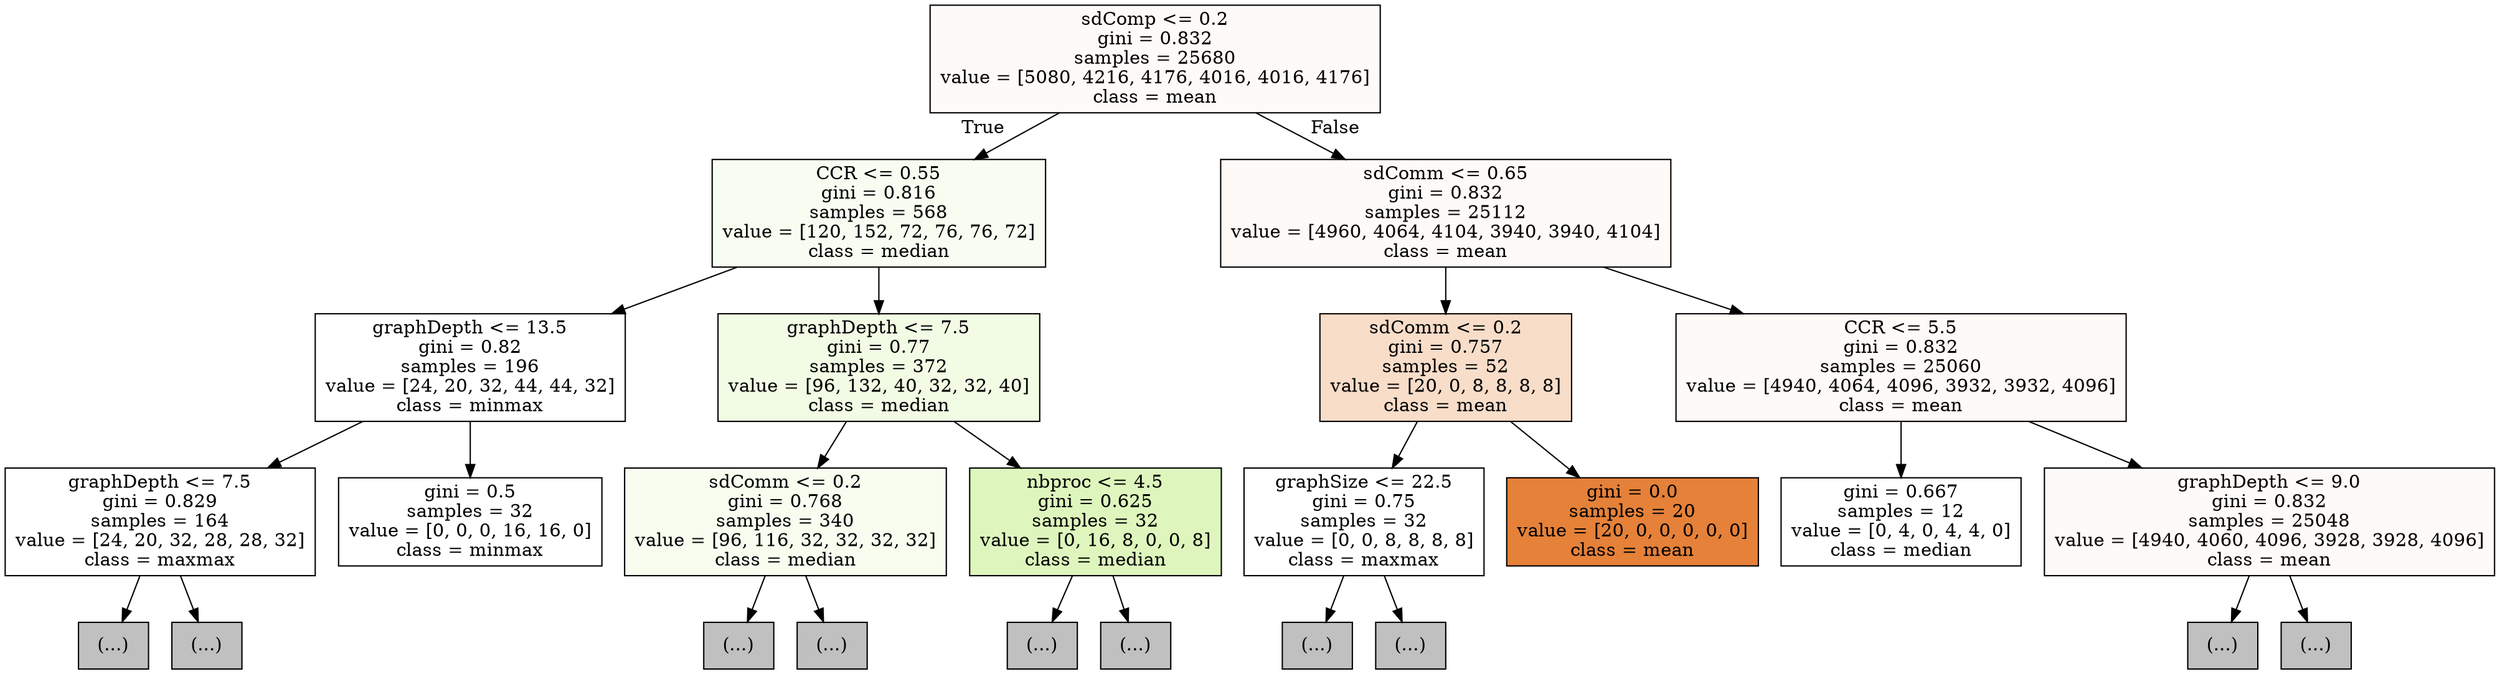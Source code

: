 digraph Tree {
node [shape=box, style="filled", color="black"] ;
0 [label="sdComp <= 0.2\ngini = 0.832\nsamples = 25680\nvalue = [5080, 4216, 4176, 4016, 4016, 4176]\nclass = mean", fillcolor="#fefaf7"] ;
1 [label="CCR <= 0.55\ngini = 0.816\nsamples = 568\nvalue = [120, 152, 72, 76, 76, 72]\nclass = median", fillcolor="#f8fdf1"] ;
0 -> 1 [labeldistance=2.5, labelangle=45, headlabel="True"] ;
2 [label="graphDepth <= 13.5\ngini = 0.82\nsamples = 196\nvalue = [24, 20, 32, 44, 44, 32]\nclass = minmax", fillcolor="#ffffff"] ;
1 -> 2 ;
3 [label="graphDepth <= 7.5\ngini = 0.829\nsamples = 164\nvalue = [24, 20, 32, 28, 28, 32]\nclass = maxmax", fillcolor="#ffffff"] ;
2 -> 3 ;
4 [label="(...)", fillcolor="#C0C0C0"] ;
3 -> 4 ;
17 [label="(...)", fillcolor="#C0C0C0"] ;
3 -> 17 ;
18 [label="gini = 0.5\nsamples = 32\nvalue = [0, 0, 0, 16, 16, 0]\nclass = minmax", fillcolor="#ffffff"] ;
2 -> 18 ;
19 [label="graphDepth <= 7.5\ngini = 0.77\nsamples = 372\nvalue = [96, 132, 40, 32, 32, 40]\nclass = median", fillcolor="#f2fce5"] ;
1 -> 19 ;
20 [label="sdComm <= 0.2\ngini = 0.768\nsamples = 340\nvalue = [96, 116, 32, 32, 32, 32]\nclass = median", fillcolor="#f7fdef"] ;
19 -> 20 ;
21 [label="(...)", fillcolor="#C0C0C0"] ;
20 -> 21 ;
26 [label="(...)", fillcolor="#C0C0C0"] ;
20 -> 26 ;
35 [label="nbproc <= 4.5\ngini = 0.625\nsamples = 32\nvalue = [0, 16, 8, 0, 0, 8]\nclass = median", fillcolor="#def6bd"] ;
19 -> 35 ;
36 [label="(...)", fillcolor="#C0C0C0"] ;
35 -> 36 ;
37 [label="(...)", fillcolor="#C0C0C0"] ;
35 -> 37 ;
38 [label="sdComm <= 0.65\ngini = 0.832\nsamples = 25112\nvalue = [4960, 4064, 4104, 3940, 3940, 4104]\nclass = mean", fillcolor="#fefaf7"] ;
0 -> 38 [labeldistance=2.5, labelangle=-45, headlabel="False"] ;
39 [label="sdComm <= 0.2\ngini = 0.757\nsamples = 52\nvalue = [20, 0, 8, 8, 8, 8]\nclass = mean", fillcolor="#f8ddc9"] ;
38 -> 39 ;
40 [label="graphSize <= 22.5\ngini = 0.75\nsamples = 32\nvalue = [0, 0, 8, 8, 8, 8]\nclass = maxmax", fillcolor="#ffffff"] ;
39 -> 40 ;
41 [label="(...)", fillcolor="#C0C0C0"] ;
40 -> 41 ;
42 [label="(...)", fillcolor="#C0C0C0"] ;
40 -> 42 ;
43 [label="gini = 0.0\nsamples = 20\nvalue = [20, 0, 0, 0, 0, 0]\nclass = mean", fillcolor="#e58139"] ;
39 -> 43 ;
44 [label="CCR <= 5.5\ngini = 0.832\nsamples = 25060\nvalue = [4940, 4064, 4096, 3932, 3932, 4096]\nclass = mean", fillcolor="#fefaf7"] ;
38 -> 44 ;
45 [label="gini = 0.667\nsamples = 12\nvalue = [0, 4, 0, 4, 4, 0]\nclass = median", fillcolor="#ffffff"] ;
44 -> 45 ;
46 [label="graphDepth <= 9.0\ngini = 0.832\nsamples = 25048\nvalue = [4940, 4060, 4096, 3928, 3928, 4096]\nclass = mean", fillcolor="#fefaf7"] ;
44 -> 46 ;
47 [label="(...)", fillcolor="#C0C0C0"] ;
46 -> 47 ;
188 [label="(...)", fillcolor="#C0C0C0"] ;
46 -> 188 ;
}